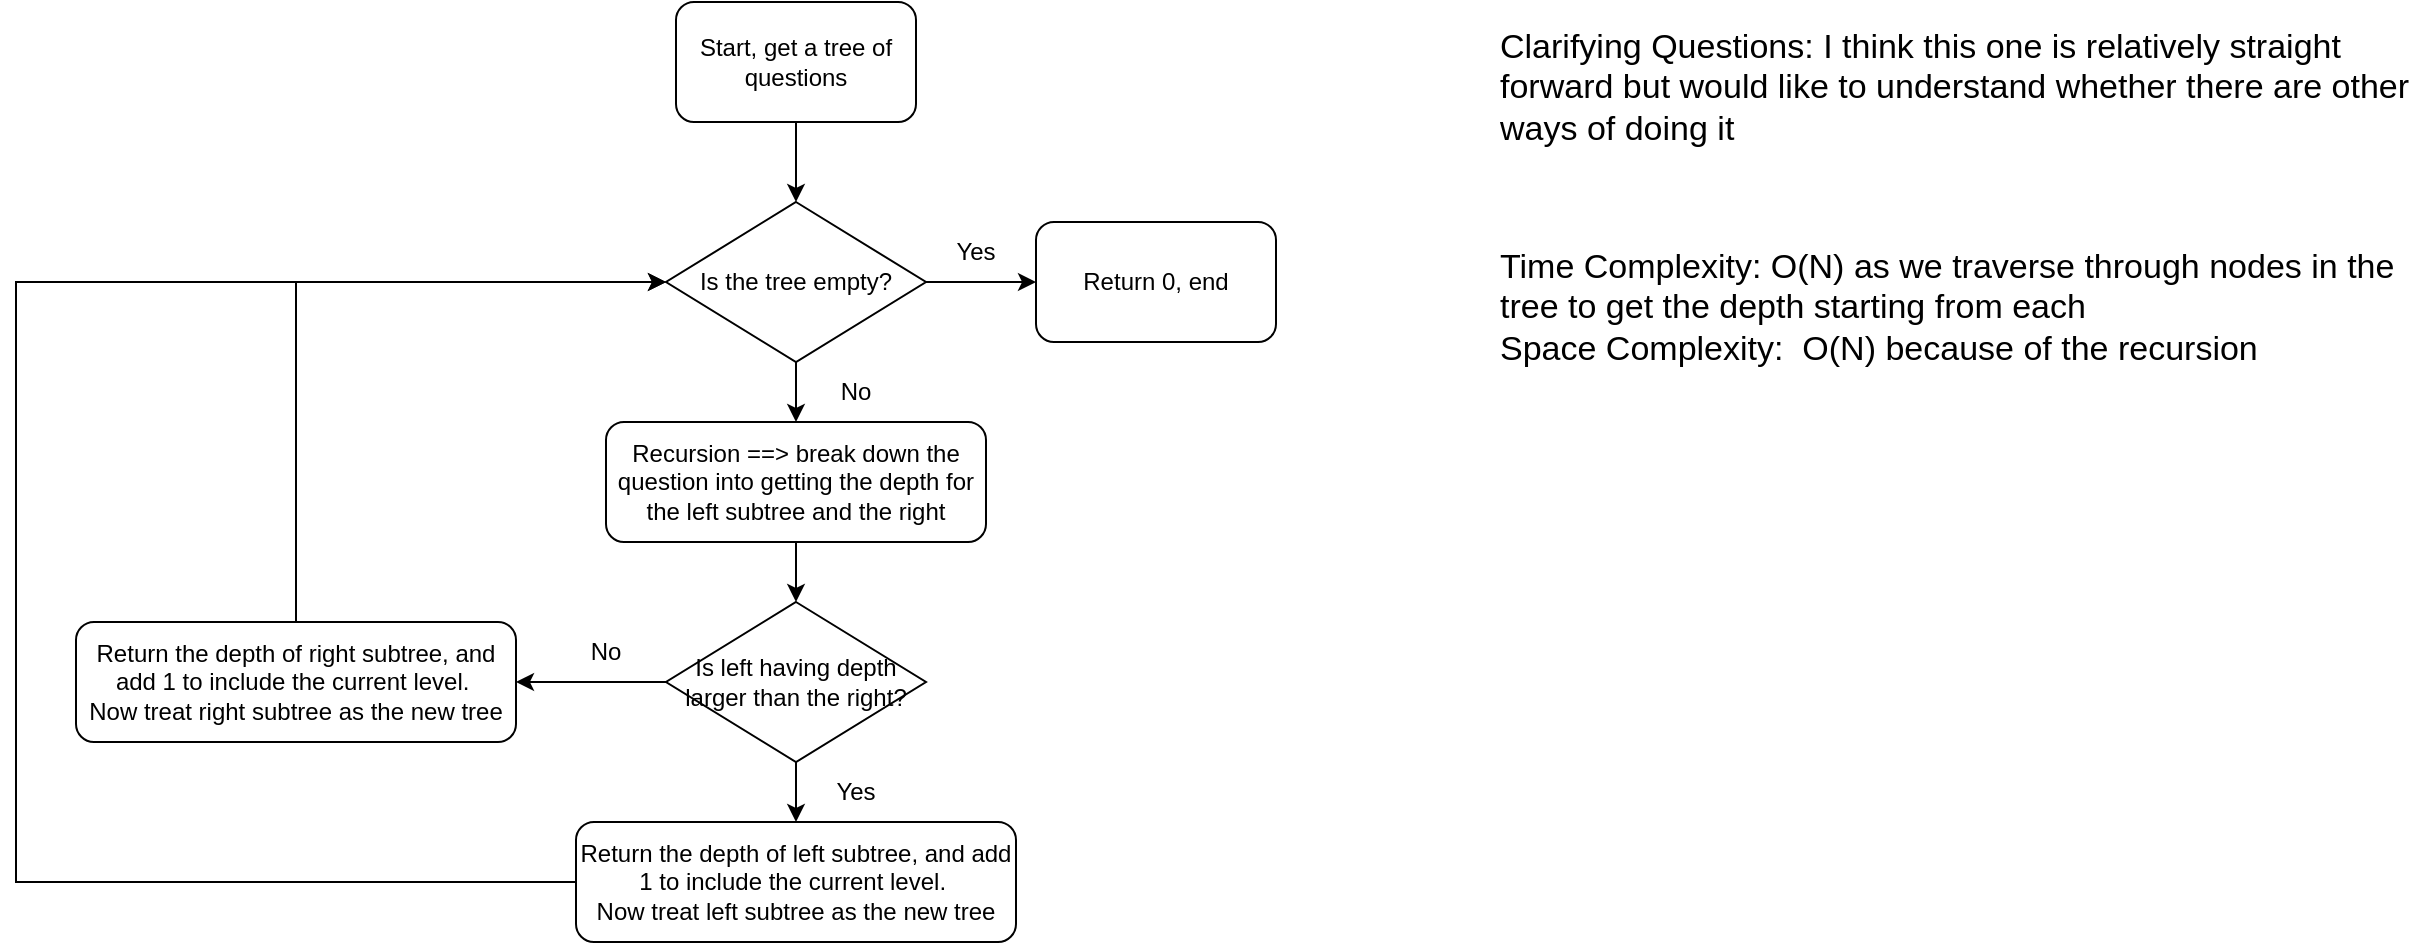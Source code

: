 <mxfile version="24.3.1" type="github">
  <diagram name="Page-1" id="C4PDSAe4Qy8FXduzYxeb">
    <mxGraphModel dx="2284" dy="772" grid="1" gridSize="10" guides="1" tooltips="1" connect="1" arrows="1" fold="1" page="1" pageScale="1" pageWidth="850" pageHeight="1100" math="0" shadow="0">
      <root>
        <mxCell id="0" />
        <mxCell id="1" parent="0" />
        <mxCell id="5h4jpkgTCpW7F42CD1rg-2" style="edgeStyle=orthogonalEdgeStyle;rounded=0;orthogonalLoop=1;jettySize=auto;html=1;exitX=0.5;exitY=1;exitDx=0;exitDy=0;entryX=0.5;entryY=0;entryDx=0;entryDy=0;" edge="1" parent="1" source="5h4jpkgTCpW7F42CD1rg-3" target="5h4jpkgTCpW7F42CD1rg-8">
          <mxGeometry relative="1" as="geometry" />
        </mxCell>
        <mxCell id="5h4jpkgTCpW7F42CD1rg-3" value="Start, get a tree of questions" style="rounded=1;whiteSpace=wrap;html=1;" vertex="1" parent="1">
          <mxGeometry x="180" y="80" width="120" height="60" as="geometry" />
        </mxCell>
        <mxCell id="5h4jpkgTCpW7F42CD1rg-4" style="edgeStyle=orthogonalEdgeStyle;rounded=0;orthogonalLoop=1;jettySize=auto;html=1;exitX=0.5;exitY=1;exitDx=0;exitDy=0;entryX=0.5;entryY=0;entryDx=0;entryDy=0;" edge="1" parent="1" source="5h4jpkgTCpW7F42CD1rg-5" target="5h4jpkgTCpW7F42CD1rg-13">
          <mxGeometry relative="1" as="geometry" />
        </mxCell>
        <mxCell id="5h4jpkgTCpW7F42CD1rg-5" value="Recursion ==&amp;gt; break down the question into getting the depth for the left subtree and the right" style="rounded=1;whiteSpace=wrap;html=1;" vertex="1" parent="1">
          <mxGeometry x="145" y="290" width="190" height="60" as="geometry" />
        </mxCell>
        <mxCell id="5h4jpkgTCpW7F42CD1rg-6" style="edgeStyle=orthogonalEdgeStyle;rounded=0;orthogonalLoop=1;jettySize=auto;html=1;exitX=1;exitY=0.5;exitDx=0;exitDy=0;" edge="1" parent="1" source="5h4jpkgTCpW7F42CD1rg-8" target="5h4jpkgTCpW7F42CD1rg-10">
          <mxGeometry relative="1" as="geometry" />
        </mxCell>
        <mxCell id="5h4jpkgTCpW7F42CD1rg-7" style="edgeStyle=orthogonalEdgeStyle;rounded=0;orthogonalLoop=1;jettySize=auto;html=1;exitX=0.5;exitY=1;exitDx=0;exitDy=0;entryX=0.5;entryY=0;entryDx=0;entryDy=0;" edge="1" parent="1" source="5h4jpkgTCpW7F42CD1rg-8" target="5h4jpkgTCpW7F42CD1rg-5">
          <mxGeometry relative="1" as="geometry" />
        </mxCell>
        <mxCell id="5h4jpkgTCpW7F42CD1rg-24" style="edgeStyle=orthogonalEdgeStyle;rounded=0;orthogonalLoop=1;jettySize=auto;html=1;exitX=0;exitY=0.5;exitDx=0;exitDy=0;" edge="1" parent="1" source="5h4jpkgTCpW7F42CD1rg-8">
          <mxGeometry relative="1" as="geometry">
            <mxPoint x="175" y="220" as="targetPoint" />
          </mxGeometry>
        </mxCell>
        <mxCell id="5h4jpkgTCpW7F42CD1rg-8" value="Is the tree empty?" style="rhombus;whiteSpace=wrap;html=1;" vertex="1" parent="1">
          <mxGeometry x="175" y="180" width="130" height="80" as="geometry" />
        </mxCell>
        <mxCell id="5h4jpkgTCpW7F42CD1rg-10" value="Return 0, end" style="rounded=1;whiteSpace=wrap;html=1;" vertex="1" parent="1">
          <mxGeometry x="360" y="190" width="120" height="60" as="geometry" />
        </mxCell>
        <mxCell id="5h4jpkgTCpW7F42CD1rg-11" style="edgeStyle=orthogonalEdgeStyle;rounded=0;orthogonalLoop=1;jettySize=auto;html=1;exitX=0.5;exitY=1;exitDx=0;exitDy=0;entryX=0.5;entryY=0;entryDx=0;entryDy=0;" edge="1" parent="1" source="5h4jpkgTCpW7F42CD1rg-13">
          <mxGeometry relative="1" as="geometry">
            <mxPoint x="240" y="490" as="targetPoint" />
          </mxGeometry>
        </mxCell>
        <mxCell id="5h4jpkgTCpW7F42CD1rg-12" style="edgeStyle=orthogonalEdgeStyle;rounded=0;orthogonalLoop=1;jettySize=auto;html=1;exitX=0;exitY=0.5;exitDx=0;exitDy=0;entryX=1;entryY=0.5;entryDx=0;entryDy=0;" edge="1" parent="1" source="5h4jpkgTCpW7F42CD1rg-13" target="5h4jpkgTCpW7F42CD1rg-15">
          <mxGeometry relative="1" as="geometry" />
        </mxCell>
        <mxCell id="5h4jpkgTCpW7F42CD1rg-13" value="Is left having depth larger than the right?" style="rhombus;whiteSpace=wrap;html=1;" vertex="1" parent="1">
          <mxGeometry x="175" y="380" width="130" height="80" as="geometry" />
        </mxCell>
        <mxCell id="5h4jpkgTCpW7F42CD1rg-25" style="edgeStyle=orthogonalEdgeStyle;rounded=0;orthogonalLoop=1;jettySize=auto;html=1;exitX=0.5;exitY=0;exitDx=0;exitDy=0;entryX=0;entryY=0.5;entryDx=0;entryDy=0;" edge="1" parent="1" source="5h4jpkgTCpW7F42CD1rg-15" target="5h4jpkgTCpW7F42CD1rg-8">
          <mxGeometry relative="1" as="geometry" />
        </mxCell>
        <mxCell id="5h4jpkgTCpW7F42CD1rg-15" value="Return the depth of right subtree, and add 1 to include the current level.&amp;nbsp;&lt;div&gt;Now treat right subtree as the new tree&lt;/div&gt;" style="rounded=1;whiteSpace=wrap;html=1;" vertex="1" parent="1">
          <mxGeometry x="-120" y="390" width="220" height="60" as="geometry" />
        </mxCell>
        <mxCell id="5h4jpkgTCpW7F42CD1rg-16" value="Yes" style="text;html=1;align=center;verticalAlign=middle;whiteSpace=wrap;rounded=0;" vertex="1" parent="1">
          <mxGeometry x="300" y="190" width="60" height="30" as="geometry" />
        </mxCell>
        <mxCell id="5h4jpkgTCpW7F42CD1rg-17" value="No" style="text;html=1;align=center;verticalAlign=middle;whiteSpace=wrap;rounded=0;" vertex="1" parent="1">
          <mxGeometry x="240" y="260" width="60" height="30" as="geometry" />
        </mxCell>
        <mxCell id="5h4jpkgTCpW7F42CD1rg-18" value="Yes" style="text;html=1;align=center;verticalAlign=middle;whiteSpace=wrap;rounded=0;" vertex="1" parent="1">
          <mxGeometry x="240" y="460" width="60" height="30" as="geometry" />
        </mxCell>
        <mxCell id="5h4jpkgTCpW7F42CD1rg-19" value="No" style="text;html=1;align=center;verticalAlign=middle;whiteSpace=wrap;rounded=0;" vertex="1" parent="1">
          <mxGeometry x="115" y="390" width="60" height="30" as="geometry" />
        </mxCell>
        <mxCell id="5h4jpkgTCpW7F42CD1rg-20" value="&lt;font style=&quot;font-size: 17px;&quot;&gt;Clarifying Questions: I think this one is relatively straight forward but would like to understand whether there are other ways of doing it&lt;/font&gt;&lt;span style=&quot;background-color: initial; color: rgba(0, 0, 0, 0); font-family: monospace; font-size: 0px; text-wrap: nowrap;&quot;&gt;3CmxGraphModel%3E%3Croot%3E%3CmxCell%20id%3D%220%22%2F%3E%3CmxCell%20id%3D%221%22%20parent%3D%220%22%2F%3E%3CmxCell%20id%3D%222%22%20value%3D%22%26lt%3Bspan%20style%3D%26quot%3Bfont-size%3A%2017px%3B%26quot%3B%26gt%3BTime%20Complexity%3A%20O(n)%20as%20we%20traverse%20through%20the%20list%26lt%3B%2Fspan%26gt%3B%26lt%3Bdiv%26gt%3B%26lt%3Bspan%20style%3D%26quot%3Bfont-size%3A%2017px%3B%26quot%3B%26gt%3BSpace%20Complexity%3A%26amp%3Bnbsp%3B%20O(1)%20as%20I%20just%20need%20three%20pointers%20(prev%2Fcurrent%2Fnext)%26lt%3Bbr%26gt%3B%26lt%3B%2Fspan%26gt%3B%26lt%3B%2Fdiv%26gt%3B%22%20style%3D%22text%3Bhtml%3D1%3Balign%3Dleft%3BverticalAlign%3Dmiddle%3BwhiteSpace%3Dwrap%3Brounded%3D0%3B%22%20vertex%3D%221%22%20parent%3D%221%22%3E%3CmxGeometry%20x%3D%2252%22%20y%3D%22680%22%20width%3D%22460%22%20height%3D%2285%22%20as%3D%22geometry%22%2F%3E%3C%2FmxCell%3E%3C%2Froot%3E%3C%2FmxGraphModel%3E&lt;/span&gt;" style="text;html=1;align=left;verticalAlign=middle;whiteSpace=wrap;rounded=0;" vertex="1" parent="1">
          <mxGeometry x="590" y="80" width="460" height="85" as="geometry" />
        </mxCell>
        <mxCell id="5h4jpkgTCpW7F42CD1rg-21" value="&lt;span style=&quot;font-size: 17px;&quot;&gt;Time Complexity: O(N) as we traverse through nodes in the tree to get the depth starting from each&lt;/span&gt;&lt;div&gt;&lt;span style=&quot;font-size: 17px;&quot;&gt;Space Complexity:&amp;nbsp; O(N) because of the recursion&amp;nbsp;&lt;br&gt;&lt;/span&gt;&lt;/div&gt;" style="text;html=1;align=left;verticalAlign=middle;whiteSpace=wrap;rounded=0;" vertex="1" parent="1">
          <mxGeometry x="590" y="190" width="460" height="85" as="geometry" />
        </mxCell>
        <mxCell id="5h4jpkgTCpW7F42CD1rg-22" value="Return the depth of left subtree, and add 1 to include the current level.&amp;nbsp;&lt;div&gt;Now treat left subtree as the new tree&lt;/div&gt;" style="rounded=1;whiteSpace=wrap;html=1;" vertex="1" parent="1">
          <mxGeometry x="130" y="490" width="220" height="60" as="geometry" />
        </mxCell>
        <mxCell id="5h4jpkgTCpW7F42CD1rg-23" value="" style="endArrow=classic;html=1;rounded=0;entryX=0;entryY=0.5;entryDx=0;entryDy=0;" edge="1" parent="1" source="5h4jpkgTCpW7F42CD1rg-22" target="5h4jpkgTCpW7F42CD1rg-8">
          <mxGeometry width="50" height="50" relative="1" as="geometry">
            <mxPoint x="400" y="420" as="sourcePoint" />
            <mxPoint x="450" y="370" as="targetPoint" />
            <Array as="points">
              <mxPoint x="-150" y="520" />
              <mxPoint x="-150" y="360" />
              <mxPoint x="-150" y="220" />
            </Array>
          </mxGeometry>
        </mxCell>
      </root>
    </mxGraphModel>
  </diagram>
</mxfile>
